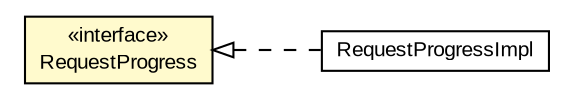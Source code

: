 #!/usr/local/bin/dot
#
# Class diagram 
# Generated by UMLGraph version R5_6-24-gf6e263 (http://www.umlgraph.org/)
#

digraph G {
	edge [fontname="arial",fontsize=10,labelfontname="arial",labelfontsize=10];
	node [fontname="arial",fontsize=10,shape=plaintext];
	nodesep=0.25;
	ranksep=0.5;
	rankdir=LR;
	// io.reinert.requestor.RequestProgressImpl
	c8801 [label=<<table title="io.reinert.requestor.RequestProgressImpl" border="0" cellborder="1" cellspacing="0" cellpadding="2" port="p" href="./RequestProgressImpl.html">
		<tr><td><table border="0" cellspacing="0" cellpadding="1">
<tr><td align="center" balign="center"> RequestProgressImpl </td></tr>
		</table></td></tr>
		</table>>, URL="./RequestProgressImpl.html", fontname="arial", fontcolor="black", fontsize=10.0];
	// io.reinert.requestor.RequestProgress
	c8802 [label=<<table title="io.reinert.requestor.RequestProgress" border="0" cellborder="1" cellspacing="0" cellpadding="2" port="p" bgcolor="lemonChiffon" href="./RequestProgress.html">
		<tr><td><table border="0" cellspacing="0" cellpadding="1">
<tr><td align="center" balign="center"> &#171;interface&#187; </td></tr>
<tr><td align="center" balign="center"> RequestProgress </td></tr>
		</table></td></tr>
		</table>>, URL="./RequestProgress.html", fontname="arial", fontcolor="black", fontsize=10.0];
	//io.reinert.requestor.RequestProgressImpl implements io.reinert.requestor.RequestProgress
	c8802:p -> c8801:p [dir=back,arrowtail=empty,style=dashed];
}

